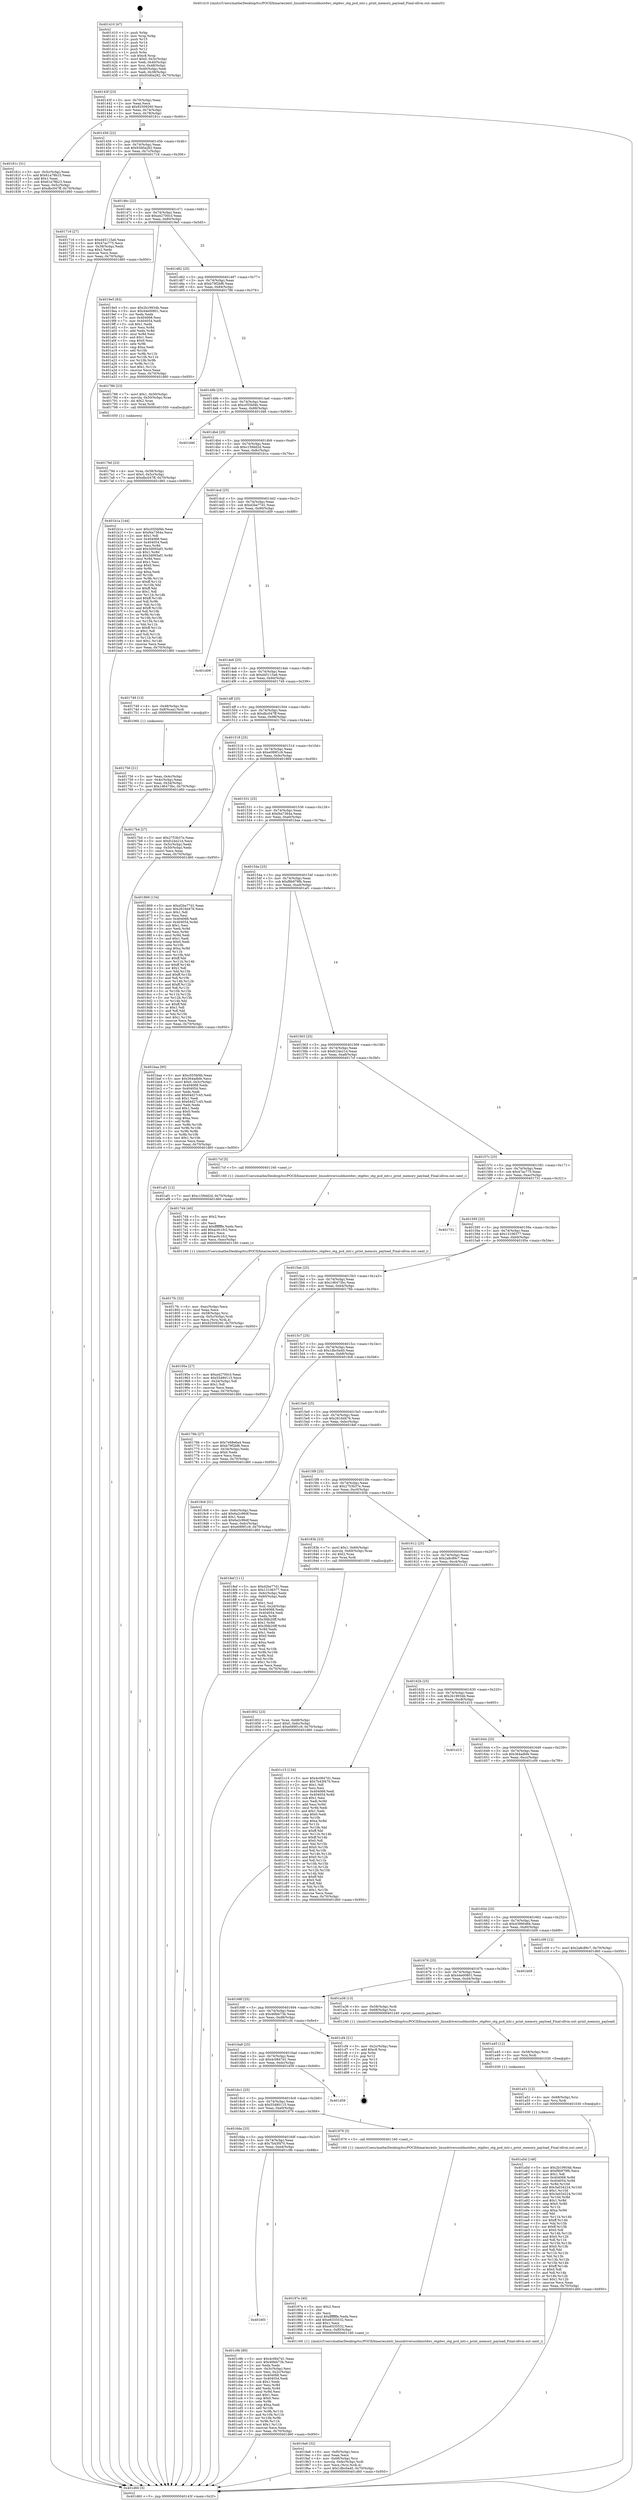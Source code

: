 digraph "0x401410" {
  label = "0x401410 (/mnt/c/Users/mathe/Desktop/tcc/POCII/binaries/extr_linuxdriversusbhostdwc_otgdwc_otg_pcd_intr.c_print_memory_payload_Final-ollvm.out::main(0))"
  labelloc = "t"
  node[shape=record]

  Entry [label="",width=0.3,height=0.3,shape=circle,fillcolor=black,style=filled]
  "0x40143f" [label="{
     0x40143f [23]\l
     | [instrs]\l
     &nbsp;&nbsp;0x40143f \<+3\>: mov -0x70(%rbp),%eax\l
     &nbsp;&nbsp;0x401442 \<+2\>: mov %eax,%ecx\l
     &nbsp;&nbsp;0x401444 \<+6\>: sub $0x92509260,%ecx\l
     &nbsp;&nbsp;0x40144a \<+3\>: mov %eax,-0x74(%rbp)\l
     &nbsp;&nbsp;0x40144d \<+3\>: mov %ecx,-0x78(%rbp)\l
     &nbsp;&nbsp;0x401450 \<+6\>: je 000000000040181c \<main+0x40c\>\l
  }"]
  "0x40181c" [label="{
     0x40181c [31]\l
     | [instrs]\l
     &nbsp;&nbsp;0x40181c \<+3\>: mov -0x5c(%rbp),%eax\l
     &nbsp;&nbsp;0x40181f \<+5\>: add $0x61a78b23,%eax\l
     &nbsp;&nbsp;0x401824 \<+3\>: add $0x1,%eax\l
     &nbsp;&nbsp;0x401827 \<+5\>: sub $0x61a78b23,%eax\l
     &nbsp;&nbsp;0x40182c \<+3\>: mov %eax,-0x5c(%rbp)\l
     &nbsp;&nbsp;0x40182f \<+7\>: movl $0xdbc047ff,-0x70(%rbp)\l
     &nbsp;&nbsp;0x401836 \<+5\>: jmp 0000000000401d60 \<main+0x950\>\l
  }"]
  "0x401456" [label="{
     0x401456 [22]\l
     | [instrs]\l
     &nbsp;&nbsp;0x401456 \<+5\>: jmp 000000000040145b \<main+0x4b\>\l
     &nbsp;&nbsp;0x40145b \<+3\>: mov -0x74(%rbp),%eax\l
     &nbsp;&nbsp;0x40145e \<+5\>: sub $0x93d0a282,%eax\l
     &nbsp;&nbsp;0x401463 \<+3\>: mov %eax,-0x7c(%rbp)\l
     &nbsp;&nbsp;0x401466 \<+6\>: je 0000000000401716 \<main+0x306\>\l
  }"]
  Exit [label="",width=0.3,height=0.3,shape=circle,fillcolor=black,style=filled,peripheries=2]
  "0x401716" [label="{
     0x401716 [27]\l
     | [instrs]\l
     &nbsp;&nbsp;0x401716 \<+5\>: mov $0xd45115a6,%eax\l
     &nbsp;&nbsp;0x40171b \<+5\>: mov $0x47ac775,%ecx\l
     &nbsp;&nbsp;0x401720 \<+3\>: mov -0x38(%rbp),%edx\l
     &nbsp;&nbsp;0x401723 \<+3\>: cmp $0x2,%edx\l
     &nbsp;&nbsp;0x401726 \<+3\>: cmovne %ecx,%eax\l
     &nbsp;&nbsp;0x401729 \<+3\>: mov %eax,-0x70(%rbp)\l
     &nbsp;&nbsp;0x40172c \<+5\>: jmp 0000000000401d60 \<main+0x950\>\l
  }"]
  "0x40146c" [label="{
     0x40146c [22]\l
     | [instrs]\l
     &nbsp;&nbsp;0x40146c \<+5\>: jmp 0000000000401471 \<main+0x61\>\l
     &nbsp;&nbsp;0x401471 \<+3\>: mov -0x74(%rbp),%eax\l
     &nbsp;&nbsp;0x401474 \<+5\>: sub $0xa42700c3,%eax\l
     &nbsp;&nbsp;0x401479 \<+3\>: mov %eax,-0x80(%rbp)\l
     &nbsp;&nbsp;0x40147c \<+6\>: je 00000000004019e5 \<main+0x5d5\>\l
  }"]
  "0x401d60" [label="{
     0x401d60 [5]\l
     | [instrs]\l
     &nbsp;&nbsp;0x401d60 \<+5\>: jmp 000000000040143f \<main+0x2f\>\l
  }"]
  "0x401410" [label="{
     0x401410 [47]\l
     | [instrs]\l
     &nbsp;&nbsp;0x401410 \<+1\>: push %rbp\l
     &nbsp;&nbsp;0x401411 \<+3\>: mov %rsp,%rbp\l
     &nbsp;&nbsp;0x401414 \<+2\>: push %r15\l
     &nbsp;&nbsp;0x401416 \<+2\>: push %r14\l
     &nbsp;&nbsp;0x401418 \<+2\>: push %r13\l
     &nbsp;&nbsp;0x40141a \<+2\>: push %r12\l
     &nbsp;&nbsp;0x40141c \<+1\>: push %rbx\l
     &nbsp;&nbsp;0x40141d \<+7\>: sub $0xc8,%rsp\l
     &nbsp;&nbsp;0x401424 \<+7\>: movl $0x0,-0x3c(%rbp)\l
     &nbsp;&nbsp;0x40142b \<+3\>: mov %edi,-0x40(%rbp)\l
     &nbsp;&nbsp;0x40142e \<+4\>: mov %rsi,-0x48(%rbp)\l
     &nbsp;&nbsp;0x401432 \<+3\>: mov -0x40(%rbp),%edi\l
     &nbsp;&nbsp;0x401435 \<+3\>: mov %edi,-0x38(%rbp)\l
     &nbsp;&nbsp;0x401438 \<+7\>: movl $0x93d0a282,-0x70(%rbp)\l
  }"]
  "0x4016f3" [label="{
     0x4016f3\l
  }", style=dashed]
  "0x4019e5" [label="{
     0x4019e5 [83]\l
     | [instrs]\l
     &nbsp;&nbsp;0x4019e5 \<+5\>: mov $0x2b19934b,%eax\l
     &nbsp;&nbsp;0x4019ea \<+5\>: mov $0x44e00801,%ecx\l
     &nbsp;&nbsp;0x4019ef \<+2\>: xor %edx,%edx\l
     &nbsp;&nbsp;0x4019f1 \<+7\>: mov 0x404068,%esi\l
     &nbsp;&nbsp;0x4019f8 \<+7\>: mov 0x404054,%edi\l
     &nbsp;&nbsp;0x4019ff \<+3\>: sub $0x1,%edx\l
     &nbsp;&nbsp;0x401a02 \<+3\>: mov %esi,%r8d\l
     &nbsp;&nbsp;0x401a05 \<+3\>: add %edx,%r8d\l
     &nbsp;&nbsp;0x401a08 \<+4\>: imul %r8d,%esi\l
     &nbsp;&nbsp;0x401a0c \<+3\>: and $0x1,%esi\l
     &nbsp;&nbsp;0x401a0f \<+3\>: cmp $0x0,%esi\l
     &nbsp;&nbsp;0x401a12 \<+4\>: sete %r9b\l
     &nbsp;&nbsp;0x401a16 \<+3\>: cmp $0xa,%edi\l
     &nbsp;&nbsp;0x401a19 \<+4\>: setl %r10b\l
     &nbsp;&nbsp;0x401a1d \<+3\>: mov %r9b,%r11b\l
     &nbsp;&nbsp;0x401a20 \<+3\>: and %r10b,%r11b\l
     &nbsp;&nbsp;0x401a23 \<+3\>: xor %r10b,%r9b\l
     &nbsp;&nbsp;0x401a26 \<+3\>: or %r9b,%r11b\l
     &nbsp;&nbsp;0x401a29 \<+4\>: test $0x1,%r11b\l
     &nbsp;&nbsp;0x401a2d \<+3\>: cmovne %ecx,%eax\l
     &nbsp;&nbsp;0x401a30 \<+3\>: mov %eax,-0x70(%rbp)\l
     &nbsp;&nbsp;0x401a33 \<+5\>: jmp 0000000000401d60 \<main+0x950\>\l
  }"]
  "0x401482" [label="{
     0x401482 [25]\l
     | [instrs]\l
     &nbsp;&nbsp;0x401482 \<+5\>: jmp 0000000000401487 \<main+0x77\>\l
     &nbsp;&nbsp;0x401487 \<+3\>: mov -0x74(%rbp),%eax\l
     &nbsp;&nbsp;0x40148a \<+5\>: sub $0xb79f2bf6,%eax\l
     &nbsp;&nbsp;0x40148f \<+6\>: mov %eax,-0x84(%rbp)\l
     &nbsp;&nbsp;0x401495 \<+6\>: je 0000000000401786 \<main+0x376\>\l
  }"]
  "0x401c9b" [label="{
     0x401c9b [89]\l
     | [instrs]\l
     &nbsp;&nbsp;0x401c9b \<+5\>: mov $0x4c0847d1,%eax\l
     &nbsp;&nbsp;0x401ca0 \<+5\>: mov $0x46feb73b,%ecx\l
     &nbsp;&nbsp;0x401ca5 \<+2\>: xor %edx,%edx\l
     &nbsp;&nbsp;0x401ca7 \<+3\>: mov -0x3c(%rbp),%esi\l
     &nbsp;&nbsp;0x401caa \<+3\>: mov %esi,-0x2c(%rbp)\l
     &nbsp;&nbsp;0x401cad \<+7\>: mov 0x404068,%esi\l
     &nbsp;&nbsp;0x401cb4 \<+7\>: mov 0x404054,%edi\l
     &nbsp;&nbsp;0x401cbb \<+3\>: sub $0x1,%edx\l
     &nbsp;&nbsp;0x401cbe \<+3\>: mov %esi,%r8d\l
     &nbsp;&nbsp;0x401cc1 \<+3\>: add %edx,%r8d\l
     &nbsp;&nbsp;0x401cc4 \<+4\>: imul %r8d,%esi\l
     &nbsp;&nbsp;0x401cc8 \<+3\>: and $0x1,%esi\l
     &nbsp;&nbsp;0x401ccb \<+3\>: cmp $0x0,%esi\l
     &nbsp;&nbsp;0x401cce \<+4\>: sete %r9b\l
     &nbsp;&nbsp;0x401cd2 \<+3\>: cmp $0xa,%edi\l
     &nbsp;&nbsp;0x401cd5 \<+4\>: setl %r10b\l
     &nbsp;&nbsp;0x401cd9 \<+3\>: mov %r9b,%r11b\l
     &nbsp;&nbsp;0x401cdc \<+3\>: and %r10b,%r11b\l
     &nbsp;&nbsp;0x401cdf \<+3\>: xor %r10b,%r9b\l
     &nbsp;&nbsp;0x401ce2 \<+3\>: or %r9b,%r11b\l
     &nbsp;&nbsp;0x401ce5 \<+4\>: test $0x1,%r11b\l
     &nbsp;&nbsp;0x401ce9 \<+3\>: cmovne %ecx,%eax\l
     &nbsp;&nbsp;0x401cec \<+3\>: mov %eax,-0x70(%rbp)\l
     &nbsp;&nbsp;0x401cef \<+5\>: jmp 0000000000401d60 \<main+0x950\>\l
  }"]
  "0x401786" [label="{
     0x401786 [23]\l
     | [instrs]\l
     &nbsp;&nbsp;0x401786 \<+7\>: movl $0x1,-0x50(%rbp)\l
     &nbsp;&nbsp;0x40178d \<+4\>: movslq -0x50(%rbp),%rax\l
     &nbsp;&nbsp;0x401791 \<+4\>: shl $0x2,%rax\l
     &nbsp;&nbsp;0x401795 \<+3\>: mov %rax,%rdi\l
     &nbsp;&nbsp;0x401798 \<+5\>: call 0000000000401050 \<malloc@plt\>\l
     | [calls]\l
     &nbsp;&nbsp;0x401050 \{1\} (unknown)\l
  }"]
  "0x40149b" [label="{
     0x40149b [25]\l
     | [instrs]\l
     &nbsp;&nbsp;0x40149b \<+5\>: jmp 00000000004014a0 \<main+0x90\>\l
     &nbsp;&nbsp;0x4014a0 \<+3\>: mov -0x74(%rbp),%eax\l
     &nbsp;&nbsp;0x4014a3 \<+5\>: sub $0xc055bf4b,%eax\l
     &nbsp;&nbsp;0x4014a8 \<+6\>: mov %eax,-0x88(%rbp)\l
     &nbsp;&nbsp;0x4014ae \<+6\>: je 0000000000401d46 \<main+0x936\>\l
  }"]
  "0x401a5d" [label="{
     0x401a5d [148]\l
     | [instrs]\l
     &nbsp;&nbsp;0x401a5d \<+5\>: mov $0x2b19934b,%eax\l
     &nbsp;&nbsp;0x401a62 \<+5\>: mov $0xf8b979fb,%ecx\l
     &nbsp;&nbsp;0x401a67 \<+2\>: mov $0x1,%dl\l
     &nbsp;&nbsp;0x401a69 \<+8\>: mov 0x404068,%r8d\l
     &nbsp;&nbsp;0x401a71 \<+8\>: mov 0x404054,%r9d\l
     &nbsp;&nbsp;0x401a79 \<+3\>: mov %r8d,%r10d\l
     &nbsp;&nbsp;0x401a7c \<+7\>: add $0x3a034224,%r10d\l
     &nbsp;&nbsp;0x401a83 \<+4\>: sub $0x1,%r10d\l
     &nbsp;&nbsp;0x401a87 \<+7\>: sub $0x3a034224,%r10d\l
     &nbsp;&nbsp;0x401a8e \<+4\>: imul %r10d,%r8d\l
     &nbsp;&nbsp;0x401a92 \<+4\>: and $0x1,%r8d\l
     &nbsp;&nbsp;0x401a96 \<+4\>: cmp $0x0,%r8d\l
     &nbsp;&nbsp;0x401a9a \<+4\>: sete %r11b\l
     &nbsp;&nbsp;0x401a9e \<+4\>: cmp $0xa,%r9d\l
     &nbsp;&nbsp;0x401aa2 \<+3\>: setl %bl\l
     &nbsp;&nbsp;0x401aa5 \<+3\>: mov %r11b,%r14b\l
     &nbsp;&nbsp;0x401aa8 \<+4\>: xor $0xff,%r14b\l
     &nbsp;&nbsp;0x401aac \<+3\>: mov %bl,%r15b\l
     &nbsp;&nbsp;0x401aaf \<+4\>: xor $0xff,%r15b\l
     &nbsp;&nbsp;0x401ab3 \<+3\>: xor $0x0,%dl\l
     &nbsp;&nbsp;0x401ab6 \<+3\>: mov %r14b,%r12b\l
     &nbsp;&nbsp;0x401ab9 \<+4\>: and $0x0,%r12b\l
     &nbsp;&nbsp;0x401abd \<+3\>: and %dl,%r11b\l
     &nbsp;&nbsp;0x401ac0 \<+3\>: mov %r15b,%r13b\l
     &nbsp;&nbsp;0x401ac3 \<+4\>: and $0x0,%r13b\l
     &nbsp;&nbsp;0x401ac7 \<+2\>: and %dl,%bl\l
     &nbsp;&nbsp;0x401ac9 \<+3\>: or %r11b,%r12b\l
     &nbsp;&nbsp;0x401acc \<+3\>: or %bl,%r13b\l
     &nbsp;&nbsp;0x401acf \<+3\>: xor %r13b,%r12b\l
     &nbsp;&nbsp;0x401ad2 \<+3\>: or %r15b,%r14b\l
     &nbsp;&nbsp;0x401ad5 \<+4\>: xor $0xff,%r14b\l
     &nbsp;&nbsp;0x401ad9 \<+3\>: or $0x0,%dl\l
     &nbsp;&nbsp;0x401adc \<+3\>: and %dl,%r14b\l
     &nbsp;&nbsp;0x401adf \<+3\>: or %r14b,%r12b\l
     &nbsp;&nbsp;0x401ae2 \<+4\>: test $0x1,%r12b\l
     &nbsp;&nbsp;0x401ae6 \<+3\>: cmovne %ecx,%eax\l
     &nbsp;&nbsp;0x401ae9 \<+3\>: mov %eax,-0x70(%rbp)\l
     &nbsp;&nbsp;0x401aec \<+5\>: jmp 0000000000401d60 \<main+0x950\>\l
  }"]
  "0x401d46" [label="{
     0x401d46\l
  }", style=dashed]
  "0x4014b4" [label="{
     0x4014b4 [25]\l
     | [instrs]\l
     &nbsp;&nbsp;0x4014b4 \<+5\>: jmp 00000000004014b9 \<main+0xa9\>\l
     &nbsp;&nbsp;0x4014b9 \<+3\>: mov -0x74(%rbp),%eax\l
     &nbsp;&nbsp;0x4014bc \<+5\>: sub $0xc159dd2d,%eax\l
     &nbsp;&nbsp;0x4014c1 \<+6\>: mov %eax,-0x8c(%rbp)\l
     &nbsp;&nbsp;0x4014c7 \<+6\>: je 0000000000401b1a \<main+0x70a\>\l
  }"]
  "0x401a51" [label="{
     0x401a51 [12]\l
     | [instrs]\l
     &nbsp;&nbsp;0x401a51 \<+4\>: mov -0x68(%rbp),%rsi\l
     &nbsp;&nbsp;0x401a55 \<+3\>: mov %rsi,%rdi\l
     &nbsp;&nbsp;0x401a58 \<+5\>: call 0000000000401030 \<free@plt\>\l
     | [calls]\l
     &nbsp;&nbsp;0x401030 \{1\} (unknown)\l
  }"]
  "0x401b1a" [label="{
     0x401b1a [144]\l
     | [instrs]\l
     &nbsp;&nbsp;0x401b1a \<+5\>: mov $0xc055bf4b,%eax\l
     &nbsp;&nbsp;0x401b1f \<+5\>: mov $0xf4a7364a,%ecx\l
     &nbsp;&nbsp;0x401b24 \<+2\>: mov $0x1,%dl\l
     &nbsp;&nbsp;0x401b26 \<+7\>: mov 0x404068,%esi\l
     &nbsp;&nbsp;0x401b2d \<+7\>: mov 0x404054,%edi\l
     &nbsp;&nbsp;0x401b34 \<+3\>: mov %esi,%r8d\l
     &nbsp;&nbsp;0x401b37 \<+7\>: add $0x3d093af1,%r8d\l
     &nbsp;&nbsp;0x401b3e \<+4\>: sub $0x1,%r8d\l
     &nbsp;&nbsp;0x401b42 \<+7\>: sub $0x3d093af1,%r8d\l
     &nbsp;&nbsp;0x401b49 \<+4\>: imul %r8d,%esi\l
     &nbsp;&nbsp;0x401b4d \<+3\>: and $0x1,%esi\l
     &nbsp;&nbsp;0x401b50 \<+3\>: cmp $0x0,%esi\l
     &nbsp;&nbsp;0x401b53 \<+4\>: sete %r9b\l
     &nbsp;&nbsp;0x401b57 \<+3\>: cmp $0xa,%edi\l
     &nbsp;&nbsp;0x401b5a \<+4\>: setl %r10b\l
     &nbsp;&nbsp;0x401b5e \<+3\>: mov %r9b,%r11b\l
     &nbsp;&nbsp;0x401b61 \<+4\>: xor $0xff,%r11b\l
     &nbsp;&nbsp;0x401b65 \<+3\>: mov %r10b,%bl\l
     &nbsp;&nbsp;0x401b68 \<+3\>: xor $0xff,%bl\l
     &nbsp;&nbsp;0x401b6b \<+3\>: xor $0x1,%dl\l
     &nbsp;&nbsp;0x401b6e \<+3\>: mov %r11b,%r14b\l
     &nbsp;&nbsp;0x401b71 \<+4\>: and $0xff,%r14b\l
     &nbsp;&nbsp;0x401b75 \<+3\>: and %dl,%r9b\l
     &nbsp;&nbsp;0x401b78 \<+3\>: mov %bl,%r15b\l
     &nbsp;&nbsp;0x401b7b \<+4\>: and $0xff,%r15b\l
     &nbsp;&nbsp;0x401b7f \<+3\>: and %dl,%r10b\l
     &nbsp;&nbsp;0x401b82 \<+3\>: or %r9b,%r14b\l
     &nbsp;&nbsp;0x401b85 \<+3\>: or %r10b,%r15b\l
     &nbsp;&nbsp;0x401b88 \<+3\>: xor %r15b,%r14b\l
     &nbsp;&nbsp;0x401b8b \<+3\>: or %bl,%r11b\l
     &nbsp;&nbsp;0x401b8e \<+4\>: xor $0xff,%r11b\l
     &nbsp;&nbsp;0x401b92 \<+3\>: or $0x1,%dl\l
     &nbsp;&nbsp;0x401b95 \<+3\>: and %dl,%r11b\l
     &nbsp;&nbsp;0x401b98 \<+3\>: or %r11b,%r14b\l
     &nbsp;&nbsp;0x401b9b \<+4\>: test $0x1,%r14b\l
     &nbsp;&nbsp;0x401b9f \<+3\>: cmovne %ecx,%eax\l
     &nbsp;&nbsp;0x401ba2 \<+3\>: mov %eax,-0x70(%rbp)\l
     &nbsp;&nbsp;0x401ba5 \<+5\>: jmp 0000000000401d60 \<main+0x950\>\l
  }"]
  "0x4014cd" [label="{
     0x4014cd [25]\l
     | [instrs]\l
     &nbsp;&nbsp;0x4014cd \<+5\>: jmp 00000000004014d2 \<main+0xc2\>\l
     &nbsp;&nbsp;0x4014d2 \<+3\>: mov -0x74(%rbp),%eax\l
     &nbsp;&nbsp;0x4014d5 \<+5\>: sub $0xd2be77d1,%eax\l
     &nbsp;&nbsp;0x4014da \<+6\>: mov %eax,-0x90(%rbp)\l
     &nbsp;&nbsp;0x4014e0 \<+6\>: je 0000000000401d09 \<main+0x8f9\>\l
  }"]
  "0x401a45" [label="{
     0x401a45 [12]\l
     | [instrs]\l
     &nbsp;&nbsp;0x401a45 \<+4\>: mov -0x58(%rbp),%rsi\l
     &nbsp;&nbsp;0x401a49 \<+3\>: mov %rsi,%rdi\l
     &nbsp;&nbsp;0x401a4c \<+5\>: call 0000000000401030 \<free@plt\>\l
     | [calls]\l
     &nbsp;&nbsp;0x401030 \{1\} (unknown)\l
  }"]
  "0x401d09" [label="{
     0x401d09\l
  }", style=dashed]
  "0x4014e6" [label="{
     0x4014e6 [25]\l
     | [instrs]\l
     &nbsp;&nbsp;0x4014e6 \<+5\>: jmp 00000000004014eb \<main+0xdb\>\l
     &nbsp;&nbsp;0x4014eb \<+3\>: mov -0x74(%rbp),%eax\l
     &nbsp;&nbsp;0x4014ee \<+5\>: sub $0xd45115a6,%eax\l
     &nbsp;&nbsp;0x4014f3 \<+6\>: mov %eax,-0x94(%rbp)\l
     &nbsp;&nbsp;0x4014f9 \<+6\>: je 0000000000401749 \<main+0x339\>\l
  }"]
  "0x4019a6" [label="{
     0x4019a6 [32]\l
     | [instrs]\l
     &nbsp;&nbsp;0x4019a6 \<+6\>: mov -0xf0(%rbp),%ecx\l
     &nbsp;&nbsp;0x4019ac \<+3\>: imul %eax,%ecx\l
     &nbsp;&nbsp;0x4019af \<+4\>: mov -0x68(%rbp),%rsi\l
     &nbsp;&nbsp;0x4019b3 \<+4\>: movslq -0x6c(%rbp),%rdi\l
     &nbsp;&nbsp;0x4019b7 \<+3\>: mov %ecx,(%rsi,%rdi,4)\l
     &nbsp;&nbsp;0x4019ba \<+7\>: movl $0x1dbc0a40,-0x70(%rbp)\l
     &nbsp;&nbsp;0x4019c1 \<+5\>: jmp 0000000000401d60 \<main+0x950\>\l
  }"]
  "0x401749" [label="{
     0x401749 [13]\l
     | [instrs]\l
     &nbsp;&nbsp;0x401749 \<+4\>: mov -0x48(%rbp),%rax\l
     &nbsp;&nbsp;0x40174d \<+4\>: mov 0x8(%rax),%rdi\l
     &nbsp;&nbsp;0x401751 \<+5\>: call 0000000000401060 \<atoi@plt\>\l
     | [calls]\l
     &nbsp;&nbsp;0x401060 \{1\} (unknown)\l
  }"]
  "0x4014ff" [label="{
     0x4014ff [25]\l
     | [instrs]\l
     &nbsp;&nbsp;0x4014ff \<+5\>: jmp 0000000000401504 \<main+0xf4\>\l
     &nbsp;&nbsp;0x401504 \<+3\>: mov -0x74(%rbp),%eax\l
     &nbsp;&nbsp;0x401507 \<+5\>: sub $0xdbc047ff,%eax\l
     &nbsp;&nbsp;0x40150c \<+6\>: mov %eax,-0x98(%rbp)\l
     &nbsp;&nbsp;0x401512 \<+6\>: je 00000000004017b4 \<main+0x3a4\>\l
  }"]
  "0x401756" [label="{
     0x401756 [21]\l
     | [instrs]\l
     &nbsp;&nbsp;0x401756 \<+3\>: mov %eax,-0x4c(%rbp)\l
     &nbsp;&nbsp;0x401759 \<+3\>: mov -0x4c(%rbp),%eax\l
     &nbsp;&nbsp;0x40175c \<+3\>: mov %eax,-0x34(%rbp)\l
     &nbsp;&nbsp;0x40175f \<+7\>: movl $0x1d6473bc,-0x70(%rbp)\l
     &nbsp;&nbsp;0x401766 \<+5\>: jmp 0000000000401d60 \<main+0x950\>\l
  }"]
  "0x40197e" [label="{
     0x40197e [40]\l
     | [instrs]\l
     &nbsp;&nbsp;0x40197e \<+5\>: mov $0x2,%ecx\l
     &nbsp;&nbsp;0x401983 \<+1\>: cltd\l
     &nbsp;&nbsp;0x401984 \<+2\>: idiv %ecx\l
     &nbsp;&nbsp;0x401986 \<+6\>: imul $0xfffffffe,%edx,%ecx\l
     &nbsp;&nbsp;0x40198c \<+6\>: add $0xe6335532,%ecx\l
     &nbsp;&nbsp;0x401992 \<+3\>: add $0x1,%ecx\l
     &nbsp;&nbsp;0x401995 \<+6\>: sub $0xe6335532,%ecx\l
     &nbsp;&nbsp;0x40199b \<+6\>: mov %ecx,-0xf0(%rbp)\l
     &nbsp;&nbsp;0x4019a1 \<+5\>: call 0000000000401160 \<next_i\>\l
     | [calls]\l
     &nbsp;&nbsp;0x401160 \{1\} (/mnt/c/Users/mathe/Desktop/tcc/POCII/binaries/extr_linuxdriversusbhostdwc_otgdwc_otg_pcd_intr.c_print_memory_payload_Final-ollvm.out::next_i)\l
  }"]
  "0x4017b4" [label="{
     0x4017b4 [27]\l
     | [instrs]\l
     &nbsp;&nbsp;0x4017b4 \<+5\>: mov $0x2753b37e,%eax\l
     &nbsp;&nbsp;0x4017b9 \<+5\>: mov $0xfc24e21d,%ecx\l
     &nbsp;&nbsp;0x4017be \<+3\>: mov -0x5c(%rbp),%edx\l
     &nbsp;&nbsp;0x4017c1 \<+3\>: cmp -0x50(%rbp),%edx\l
     &nbsp;&nbsp;0x4017c4 \<+3\>: cmovl %ecx,%eax\l
     &nbsp;&nbsp;0x4017c7 \<+3\>: mov %eax,-0x70(%rbp)\l
     &nbsp;&nbsp;0x4017ca \<+5\>: jmp 0000000000401d60 \<main+0x950\>\l
  }"]
  "0x401518" [label="{
     0x401518 [25]\l
     | [instrs]\l
     &nbsp;&nbsp;0x401518 \<+5\>: jmp 000000000040151d \<main+0x10d\>\l
     &nbsp;&nbsp;0x40151d \<+3\>: mov -0x74(%rbp),%eax\l
     &nbsp;&nbsp;0x401520 \<+5\>: sub $0xe089f1c9,%eax\l
     &nbsp;&nbsp;0x401525 \<+6\>: mov %eax,-0x9c(%rbp)\l
     &nbsp;&nbsp;0x40152b \<+6\>: je 0000000000401869 \<main+0x459\>\l
  }"]
  "0x4016da" [label="{
     0x4016da [25]\l
     | [instrs]\l
     &nbsp;&nbsp;0x4016da \<+5\>: jmp 00000000004016df \<main+0x2cf\>\l
     &nbsp;&nbsp;0x4016df \<+3\>: mov -0x74(%rbp),%eax\l
     &nbsp;&nbsp;0x4016e2 \<+5\>: sub $0x7b43f470,%eax\l
     &nbsp;&nbsp;0x4016e7 \<+6\>: mov %eax,-0xe4(%rbp)\l
     &nbsp;&nbsp;0x4016ed \<+6\>: je 0000000000401c9b \<main+0x88b\>\l
  }"]
  "0x401869" [label="{
     0x401869 [134]\l
     | [instrs]\l
     &nbsp;&nbsp;0x401869 \<+5\>: mov $0xd2be77d1,%eax\l
     &nbsp;&nbsp;0x40186e \<+5\>: mov $0x2616d476,%ecx\l
     &nbsp;&nbsp;0x401873 \<+2\>: mov $0x1,%dl\l
     &nbsp;&nbsp;0x401875 \<+2\>: xor %esi,%esi\l
     &nbsp;&nbsp;0x401877 \<+7\>: mov 0x404068,%edi\l
     &nbsp;&nbsp;0x40187e \<+8\>: mov 0x404054,%r8d\l
     &nbsp;&nbsp;0x401886 \<+3\>: sub $0x1,%esi\l
     &nbsp;&nbsp;0x401889 \<+3\>: mov %edi,%r9d\l
     &nbsp;&nbsp;0x40188c \<+3\>: add %esi,%r9d\l
     &nbsp;&nbsp;0x40188f \<+4\>: imul %r9d,%edi\l
     &nbsp;&nbsp;0x401893 \<+3\>: and $0x1,%edi\l
     &nbsp;&nbsp;0x401896 \<+3\>: cmp $0x0,%edi\l
     &nbsp;&nbsp;0x401899 \<+4\>: sete %r10b\l
     &nbsp;&nbsp;0x40189d \<+4\>: cmp $0xa,%r8d\l
     &nbsp;&nbsp;0x4018a1 \<+4\>: setl %r11b\l
     &nbsp;&nbsp;0x4018a5 \<+3\>: mov %r10b,%bl\l
     &nbsp;&nbsp;0x4018a8 \<+3\>: xor $0xff,%bl\l
     &nbsp;&nbsp;0x4018ab \<+3\>: mov %r11b,%r14b\l
     &nbsp;&nbsp;0x4018ae \<+4\>: xor $0xff,%r14b\l
     &nbsp;&nbsp;0x4018b2 \<+3\>: xor $0x1,%dl\l
     &nbsp;&nbsp;0x4018b5 \<+3\>: mov %bl,%r15b\l
     &nbsp;&nbsp;0x4018b8 \<+4\>: and $0xff,%r15b\l
     &nbsp;&nbsp;0x4018bc \<+3\>: and %dl,%r10b\l
     &nbsp;&nbsp;0x4018bf \<+3\>: mov %r14b,%r12b\l
     &nbsp;&nbsp;0x4018c2 \<+4\>: and $0xff,%r12b\l
     &nbsp;&nbsp;0x4018c6 \<+3\>: and %dl,%r11b\l
     &nbsp;&nbsp;0x4018c9 \<+3\>: or %r10b,%r15b\l
     &nbsp;&nbsp;0x4018cc \<+3\>: or %r11b,%r12b\l
     &nbsp;&nbsp;0x4018cf \<+3\>: xor %r12b,%r15b\l
     &nbsp;&nbsp;0x4018d2 \<+3\>: or %r14b,%bl\l
     &nbsp;&nbsp;0x4018d5 \<+3\>: xor $0xff,%bl\l
     &nbsp;&nbsp;0x4018d8 \<+3\>: or $0x1,%dl\l
     &nbsp;&nbsp;0x4018db \<+2\>: and %dl,%bl\l
     &nbsp;&nbsp;0x4018dd \<+3\>: or %bl,%r15b\l
     &nbsp;&nbsp;0x4018e0 \<+4\>: test $0x1,%r15b\l
     &nbsp;&nbsp;0x4018e4 \<+3\>: cmovne %ecx,%eax\l
     &nbsp;&nbsp;0x4018e7 \<+3\>: mov %eax,-0x70(%rbp)\l
     &nbsp;&nbsp;0x4018ea \<+5\>: jmp 0000000000401d60 \<main+0x950\>\l
  }"]
  "0x401531" [label="{
     0x401531 [25]\l
     | [instrs]\l
     &nbsp;&nbsp;0x401531 \<+5\>: jmp 0000000000401536 \<main+0x126\>\l
     &nbsp;&nbsp;0x401536 \<+3\>: mov -0x74(%rbp),%eax\l
     &nbsp;&nbsp;0x401539 \<+5\>: sub $0xf4a7364a,%eax\l
     &nbsp;&nbsp;0x40153e \<+6\>: mov %eax,-0xa0(%rbp)\l
     &nbsp;&nbsp;0x401544 \<+6\>: je 0000000000401baa \<main+0x79a\>\l
  }"]
  "0x401979" [label="{
     0x401979 [5]\l
     | [instrs]\l
     &nbsp;&nbsp;0x401979 \<+5\>: call 0000000000401160 \<next_i\>\l
     | [calls]\l
     &nbsp;&nbsp;0x401160 \{1\} (/mnt/c/Users/mathe/Desktop/tcc/POCII/binaries/extr_linuxdriversusbhostdwc_otgdwc_otg_pcd_intr.c_print_memory_payload_Final-ollvm.out::next_i)\l
  }"]
  "0x401baa" [label="{
     0x401baa [95]\l
     | [instrs]\l
     &nbsp;&nbsp;0x401baa \<+5\>: mov $0xc055bf4b,%eax\l
     &nbsp;&nbsp;0x401baf \<+5\>: mov $0x364adbfe,%ecx\l
     &nbsp;&nbsp;0x401bb4 \<+7\>: movl $0x0,-0x3c(%rbp)\l
     &nbsp;&nbsp;0x401bbb \<+7\>: mov 0x404068,%edx\l
     &nbsp;&nbsp;0x401bc2 \<+7\>: mov 0x404054,%esi\l
     &nbsp;&nbsp;0x401bc9 \<+2\>: mov %edx,%edi\l
     &nbsp;&nbsp;0x401bcb \<+6\>: add $0x64d27c45,%edi\l
     &nbsp;&nbsp;0x401bd1 \<+3\>: sub $0x1,%edi\l
     &nbsp;&nbsp;0x401bd4 \<+6\>: sub $0x64d27c45,%edi\l
     &nbsp;&nbsp;0x401bda \<+3\>: imul %edi,%edx\l
     &nbsp;&nbsp;0x401bdd \<+3\>: and $0x1,%edx\l
     &nbsp;&nbsp;0x401be0 \<+3\>: cmp $0x0,%edx\l
     &nbsp;&nbsp;0x401be3 \<+4\>: sete %r8b\l
     &nbsp;&nbsp;0x401be7 \<+3\>: cmp $0xa,%esi\l
     &nbsp;&nbsp;0x401bea \<+4\>: setl %r9b\l
     &nbsp;&nbsp;0x401bee \<+3\>: mov %r8b,%r10b\l
     &nbsp;&nbsp;0x401bf1 \<+3\>: and %r9b,%r10b\l
     &nbsp;&nbsp;0x401bf4 \<+3\>: xor %r9b,%r8b\l
     &nbsp;&nbsp;0x401bf7 \<+3\>: or %r8b,%r10b\l
     &nbsp;&nbsp;0x401bfa \<+4\>: test $0x1,%r10b\l
     &nbsp;&nbsp;0x401bfe \<+3\>: cmovne %ecx,%eax\l
     &nbsp;&nbsp;0x401c01 \<+3\>: mov %eax,-0x70(%rbp)\l
     &nbsp;&nbsp;0x401c04 \<+5\>: jmp 0000000000401d60 \<main+0x950\>\l
  }"]
  "0x40154a" [label="{
     0x40154a [25]\l
     | [instrs]\l
     &nbsp;&nbsp;0x40154a \<+5\>: jmp 000000000040154f \<main+0x13f\>\l
     &nbsp;&nbsp;0x40154f \<+3\>: mov -0x74(%rbp),%eax\l
     &nbsp;&nbsp;0x401552 \<+5\>: sub $0xf8b979fb,%eax\l
     &nbsp;&nbsp;0x401557 \<+6\>: mov %eax,-0xa4(%rbp)\l
     &nbsp;&nbsp;0x40155d \<+6\>: je 0000000000401af1 \<main+0x6e1\>\l
  }"]
  "0x4016c1" [label="{
     0x4016c1 [25]\l
     | [instrs]\l
     &nbsp;&nbsp;0x4016c1 \<+5\>: jmp 00000000004016c6 \<main+0x2b6\>\l
     &nbsp;&nbsp;0x4016c6 \<+3\>: mov -0x74(%rbp),%eax\l
     &nbsp;&nbsp;0x4016c9 \<+5\>: sub $0x55480115,%eax\l
     &nbsp;&nbsp;0x4016ce \<+6\>: mov %eax,-0xe0(%rbp)\l
     &nbsp;&nbsp;0x4016d4 \<+6\>: je 0000000000401979 \<main+0x569\>\l
  }"]
  "0x401af1" [label="{
     0x401af1 [12]\l
     | [instrs]\l
     &nbsp;&nbsp;0x401af1 \<+7\>: movl $0xc159dd2d,-0x70(%rbp)\l
     &nbsp;&nbsp;0x401af8 \<+5\>: jmp 0000000000401d60 \<main+0x950\>\l
  }"]
  "0x401563" [label="{
     0x401563 [25]\l
     | [instrs]\l
     &nbsp;&nbsp;0x401563 \<+5\>: jmp 0000000000401568 \<main+0x158\>\l
     &nbsp;&nbsp;0x401568 \<+3\>: mov -0x74(%rbp),%eax\l
     &nbsp;&nbsp;0x40156b \<+5\>: sub $0xfc24e21d,%eax\l
     &nbsp;&nbsp;0x401570 \<+6\>: mov %eax,-0xa8(%rbp)\l
     &nbsp;&nbsp;0x401576 \<+6\>: je 00000000004017cf \<main+0x3bf\>\l
  }"]
  "0x401d59" [label="{
     0x401d59\l
  }", style=dashed]
  "0x4017cf" [label="{
     0x4017cf [5]\l
     | [instrs]\l
     &nbsp;&nbsp;0x4017cf \<+5\>: call 0000000000401160 \<next_i\>\l
     | [calls]\l
     &nbsp;&nbsp;0x401160 \{1\} (/mnt/c/Users/mathe/Desktop/tcc/POCII/binaries/extr_linuxdriversusbhostdwc_otgdwc_otg_pcd_intr.c_print_memory_payload_Final-ollvm.out::next_i)\l
  }"]
  "0x40157c" [label="{
     0x40157c [25]\l
     | [instrs]\l
     &nbsp;&nbsp;0x40157c \<+5\>: jmp 0000000000401581 \<main+0x171\>\l
     &nbsp;&nbsp;0x401581 \<+3\>: mov -0x74(%rbp),%eax\l
     &nbsp;&nbsp;0x401584 \<+5\>: sub $0x47ac775,%eax\l
     &nbsp;&nbsp;0x401589 \<+6\>: mov %eax,-0xac(%rbp)\l
     &nbsp;&nbsp;0x40158f \<+6\>: je 0000000000401731 \<main+0x321\>\l
  }"]
  "0x4016a8" [label="{
     0x4016a8 [25]\l
     | [instrs]\l
     &nbsp;&nbsp;0x4016a8 \<+5\>: jmp 00000000004016ad \<main+0x29d\>\l
     &nbsp;&nbsp;0x4016ad \<+3\>: mov -0x74(%rbp),%eax\l
     &nbsp;&nbsp;0x4016b0 \<+5\>: sub $0x4c0847d1,%eax\l
     &nbsp;&nbsp;0x4016b5 \<+6\>: mov %eax,-0xdc(%rbp)\l
     &nbsp;&nbsp;0x4016bb \<+6\>: je 0000000000401d59 \<main+0x949\>\l
  }"]
  "0x401731" [label="{
     0x401731\l
  }", style=dashed]
  "0x401595" [label="{
     0x401595 [25]\l
     | [instrs]\l
     &nbsp;&nbsp;0x401595 \<+5\>: jmp 000000000040159a \<main+0x18a\>\l
     &nbsp;&nbsp;0x40159a \<+3\>: mov -0x74(%rbp),%eax\l
     &nbsp;&nbsp;0x40159d \<+5\>: sub $0x13106377,%eax\l
     &nbsp;&nbsp;0x4015a2 \<+6\>: mov %eax,-0xb0(%rbp)\l
     &nbsp;&nbsp;0x4015a8 \<+6\>: je 000000000040195e \<main+0x54e\>\l
  }"]
  "0x401cf4" [label="{
     0x401cf4 [21]\l
     | [instrs]\l
     &nbsp;&nbsp;0x401cf4 \<+3\>: mov -0x2c(%rbp),%eax\l
     &nbsp;&nbsp;0x401cf7 \<+7\>: add $0xc8,%rsp\l
     &nbsp;&nbsp;0x401cfe \<+1\>: pop %rbx\l
     &nbsp;&nbsp;0x401cff \<+2\>: pop %r12\l
     &nbsp;&nbsp;0x401d01 \<+2\>: pop %r13\l
     &nbsp;&nbsp;0x401d03 \<+2\>: pop %r14\l
     &nbsp;&nbsp;0x401d05 \<+2\>: pop %r15\l
     &nbsp;&nbsp;0x401d07 \<+1\>: pop %rbp\l
     &nbsp;&nbsp;0x401d08 \<+1\>: ret\l
  }"]
  "0x40195e" [label="{
     0x40195e [27]\l
     | [instrs]\l
     &nbsp;&nbsp;0x40195e \<+5\>: mov $0xa42700c3,%eax\l
     &nbsp;&nbsp;0x401963 \<+5\>: mov $0x55480115,%ecx\l
     &nbsp;&nbsp;0x401968 \<+3\>: mov -0x2d(%rbp),%dl\l
     &nbsp;&nbsp;0x40196b \<+3\>: test $0x1,%dl\l
     &nbsp;&nbsp;0x40196e \<+3\>: cmovne %ecx,%eax\l
     &nbsp;&nbsp;0x401971 \<+3\>: mov %eax,-0x70(%rbp)\l
     &nbsp;&nbsp;0x401974 \<+5\>: jmp 0000000000401d60 \<main+0x950\>\l
  }"]
  "0x4015ae" [label="{
     0x4015ae [25]\l
     | [instrs]\l
     &nbsp;&nbsp;0x4015ae \<+5\>: jmp 00000000004015b3 \<main+0x1a3\>\l
     &nbsp;&nbsp;0x4015b3 \<+3\>: mov -0x74(%rbp),%eax\l
     &nbsp;&nbsp;0x4015b6 \<+5\>: sub $0x1d6473bc,%eax\l
     &nbsp;&nbsp;0x4015bb \<+6\>: mov %eax,-0xb4(%rbp)\l
     &nbsp;&nbsp;0x4015c1 \<+6\>: je 000000000040176b \<main+0x35b\>\l
  }"]
  "0x40168f" [label="{
     0x40168f [25]\l
     | [instrs]\l
     &nbsp;&nbsp;0x40168f \<+5\>: jmp 0000000000401694 \<main+0x284\>\l
     &nbsp;&nbsp;0x401694 \<+3\>: mov -0x74(%rbp),%eax\l
     &nbsp;&nbsp;0x401697 \<+5\>: sub $0x46feb73b,%eax\l
     &nbsp;&nbsp;0x40169c \<+6\>: mov %eax,-0xd8(%rbp)\l
     &nbsp;&nbsp;0x4016a2 \<+6\>: je 0000000000401cf4 \<main+0x8e4\>\l
  }"]
  "0x40176b" [label="{
     0x40176b [27]\l
     | [instrs]\l
     &nbsp;&nbsp;0x40176b \<+5\>: mov $0x7e68e6a4,%eax\l
     &nbsp;&nbsp;0x401770 \<+5\>: mov $0xb79f2bf6,%ecx\l
     &nbsp;&nbsp;0x401775 \<+3\>: mov -0x34(%rbp),%edx\l
     &nbsp;&nbsp;0x401778 \<+3\>: cmp $0x0,%edx\l
     &nbsp;&nbsp;0x40177b \<+3\>: cmove %ecx,%eax\l
     &nbsp;&nbsp;0x40177e \<+3\>: mov %eax,-0x70(%rbp)\l
     &nbsp;&nbsp;0x401781 \<+5\>: jmp 0000000000401d60 \<main+0x950\>\l
  }"]
  "0x4015c7" [label="{
     0x4015c7 [25]\l
     | [instrs]\l
     &nbsp;&nbsp;0x4015c7 \<+5\>: jmp 00000000004015cc \<main+0x1bc\>\l
     &nbsp;&nbsp;0x4015cc \<+3\>: mov -0x74(%rbp),%eax\l
     &nbsp;&nbsp;0x4015cf \<+5\>: sub $0x1dbc0a40,%eax\l
     &nbsp;&nbsp;0x4015d4 \<+6\>: mov %eax,-0xb8(%rbp)\l
     &nbsp;&nbsp;0x4015da \<+6\>: je 00000000004019c6 \<main+0x5b6\>\l
  }"]
  "0x40179d" [label="{
     0x40179d [23]\l
     | [instrs]\l
     &nbsp;&nbsp;0x40179d \<+4\>: mov %rax,-0x58(%rbp)\l
     &nbsp;&nbsp;0x4017a1 \<+7\>: movl $0x0,-0x5c(%rbp)\l
     &nbsp;&nbsp;0x4017a8 \<+7\>: movl $0xdbc047ff,-0x70(%rbp)\l
     &nbsp;&nbsp;0x4017af \<+5\>: jmp 0000000000401d60 \<main+0x950\>\l
  }"]
  "0x4017d4" [label="{
     0x4017d4 [40]\l
     | [instrs]\l
     &nbsp;&nbsp;0x4017d4 \<+5\>: mov $0x2,%ecx\l
     &nbsp;&nbsp;0x4017d9 \<+1\>: cltd\l
     &nbsp;&nbsp;0x4017da \<+2\>: idiv %ecx\l
     &nbsp;&nbsp;0x4017dc \<+6\>: imul $0xfffffffe,%edx,%ecx\l
     &nbsp;&nbsp;0x4017e2 \<+6\>: add $0xac0c1fc2,%ecx\l
     &nbsp;&nbsp;0x4017e8 \<+3\>: add $0x1,%ecx\l
     &nbsp;&nbsp;0x4017eb \<+6\>: sub $0xac0c1fc2,%ecx\l
     &nbsp;&nbsp;0x4017f1 \<+6\>: mov %ecx,-0xec(%rbp)\l
     &nbsp;&nbsp;0x4017f7 \<+5\>: call 0000000000401160 \<next_i\>\l
     | [calls]\l
     &nbsp;&nbsp;0x401160 \{1\} (/mnt/c/Users/mathe/Desktop/tcc/POCII/binaries/extr_linuxdriversusbhostdwc_otgdwc_otg_pcd_intr.c_print_memory_payload_Final-ollvm.out::next_i)\l
  }"]
  "0x4017fc" [label="{
     0x4017fc [32]\l
     | [instrs]\l
     &nbsp;&nbsp;0x4017fc \<+6\>: mov -0xec(%rbp),%ecx\l
     &nbsp;&nbsp;0x401802 \<+3\>: imul %eax,%ecx\l
     &nbsp;&nbsp;0x401805 \<+4\>: mov -0x58(%rbp),%rsi\l
     &nbsp;&nbsp;0x401809 \<+4\>: movslq -0x5c(%rbp),%rdi\l
     &nbsp;&nbsp;0x40180d \<+3\>: mov %ecx,(%rsi,%rdi,4)\l
     &nbsp;&nbsp;0x401810 \<+7\>: movl $0x92509260,-0x70(%rbp)\l
     &nbsp;&nbsp;0x401817 \<+5\>: jmp 0000000000401d60 \<main+0x950\>\l
  }"]
  "0x401a38" [label="{
     0x401a38 [13]\l
     | [instrs]\l
     &nbsp;&nbsp;0x401a38 \<+4\>: mov -0x58(%rbp),%rdi\l
     &nbsp;&nbsp;0x401a3c \<+4\>: mov -0x68(%rbp),%rsi\l
     &nbsp;&nbsp;0x401a40 \<+5\>: call 0000000000401240 \<print_memory_payload\>\l
     | [calls]\l
     &nbsp;&nbsp;0x401240 \{1\} (/mnt/c/Users/mathe/Desktop/tcc/POCII/binaries/extr_linuxdriversusbhostdwc_otgdwc_otg_pcd_intr.c_print_memory_payload_Final-ollvm.out::print_memory_payload)\l
  }"]
  "0x4019c6" [label="{
     0x4019c6 [31]\l
     | [instrs]\l
     &nbsp;&nbsp;0x4019c6 \<+3\>: mov -0x6c(%rbp),%eax\l
     &nbsp;&nbsp;0x4019c9 \<+5\>: add $0x6a2c96df,%eax\l
     &nbsp;&nbsp;0x4019ce \<+3\>: add $0x1,%eax\l
     &nbsp;&nbsp;0x4019d1 \<+5\>: sub $0x6a2c96df,%eax\l
     &nbsp;&nbsp;0x4019d6 \<+3\>: mov %eax,-0x6c(%rbp)\l
     &nbsp;&nbsp;0x4019d9 \<+7\>: movl $0xe089f1c9,-0x70(%rbp)\l
     &nbsp;&nbsp;0x4019e0 \<+5\>: jmp 0000000000401d60 \<main+0x950\>\l
  }"]
  "0x4015e0" [label="{
     0x4015e0 [25]\l
     | [instrs]\l
     &nbsp;&nbsp;0x4015e0 \<+5\>: jmp 00000000004015e5 \<main+0x1d5\>\l
     &nbsp;&nbsp;0x4015e5 \<+3\>: mov -0x74(%rbp),%eax\l
     &nbsp;&nbsp;0x4015e8 \<+5\>: sub $0x2616d476,%eax\l
     &nbsp;&nbsp;0x4015ed \<+6\>: mov %eax,-0xbc(%rbp)\l
     &nbsp;&nbsp;0x4015f3 \<+6\>: je 00000000004018ef \<main+0x4df\>\l
  }"]
  "0x401676" [label="{
     0x401676 [25]\l
     | [instrs]\l
     &nbsp;&nbsp;0x401676 \<+5\>: jmp 000000000040167b \<main+0x26b\>\l
     &nbsp;&nbsp;0x40167b \<+3\>: mov -0x74(%rbp),%eax\l
     &nbsp;&nbsp;0x40167e \<+5\>: sub $0x44e00801,%eax\l
     &nbsp;&nbsp;0x401683 \<+6\>: mov %eax,-0xd4(%rbp)\l
     &nbsp;&nbsp;0x401689 \<+6\>: je 0000000000401a38 \<main+0x628\>\l
  }"]
  "0x4018ef" [label="{
     0x4018ef [111]\l
     | [instrs]\l
     &nbsp;&nbsp;0x4018ef \<+5\>: mov $0xd2be77d1,%eax\l
     &nbsp;&nbsp;0x4018f4 \<+5\>: mov $0x13106377,%ecx\l
     &nbsp;&nbsp;0x4018f9 \<+3\>: mov -0x6c(%rbp),%edx\l
     &nbsp;&nbsp;0x4018fc \<+3\>: cmp -0x60(%rbp),%edx\l
     &nbsp;&nbsp;0x4018ff \<+4\>: setl %sil\l
     &nbsp;&nbsp;0x401903 \<+4\>: and $0x1,%sil\l
     &nbsp;&nbsp;0x401907 \<+4\>: mov %sil,-0x2d(%rbp)\l
     &nbsp;&nbsp;0x40190b \<+7\>: mov 0x404068,%edx\l
     &nbsp;&nbsp;0x401912 \<+7\>: mov 0x404054,%edi\l
     &nbsp;&nbsp;0x401919 \<+3\>: mov %edx,%r8d\l
     &nbsp;&nbsp;0x40191c \<+7\>: sub $0x3fdb20ff,%r8d\l
     &nbsp;&nbsp;0x401923 \<+4\>: sub $0x1,%r8d\l
     &nbsp;&nbsp;0x401927 \<+7\>: add $0x3fdb20ff,%r8d\l
     &nbsp;&nbsp;0x40192e \<+4\>: imul %r8d,%edx\l
     &nbsp;&nbsp;0x401932 \<+3\>: and $0x1,%edx\l
     &nbsp;&nbsp;0x401935 \<+3\>: cmp $0x0,%edx\l
     &nbsp;&nbsp;0x401938 \<+4\>: sete %sil\l
     &nbsp;&nbsp;0x40193c \<+3\>: cmp $0xa,%edi\l
     &nbsp;&nbsp;0x40193f \<+4\>: setl %r9b\l
     &nbsp;&nbsp;0x401943 \<+3\>: mov %sil,%r10b\l
     &nbsp;&nbsp;0x401946 \<+3\>: and %r9b,%r10b\l
     &nbsp;&nbsp;0x401949 \<+3\>: xor %r9b,%sil\l
     &nbsp;&nbsp;0x40194c \<+3\>: or %sil,%r10b\l
     &nbsp;&nbsp;0x40194f \<+4\>: test $0x1,%r10b\l
     &nbsp;&nbsp;0x401953 \<+3\>: cmovne %ecx,%eax\l
     &nbsp;&nbsp;0x401956 \<+3\>: mov %eax,-0x70(%rbp)\l
     &nbsp;&nbsp;0x401959 \<+5\>: jmp 0000000000401d60 \<main+0x950\>\l
  }"]
  "0x4015f9" [label="{
     0x4015f9 [25]\l
     | [instrs]\l
     &nbsp;&nbsp;0x4015f9 \<+5\>: jmp 00000000004015fe \<main+0x1ee\>\l
     &nbsp;&nbsp;0x4015fe \<+3\>: mov -0x74(%rbp),%eax\l
     &nbsp;&nbsp;0x401601 \<+5\>: sub $0x2753b37e,%eax\l
     &nbsp;&nbsp;0x401606 \<+6\>: mov %eax,-0xc0(%rbp)\l
     &nbsp;&nbsp;0x40160c \<+6\>: je 000000000040183b \<main+0x42b\>\l
  }"]
  "0x401b09" [label="{
     0x401b09\l
  }", style=dashed]
  "0x40183b" [label="{
     0x40183b [23]\l
     | [instrs]\l
     &nbsp;&nbsp;0x40183b \<+7\>: movl $0x1,-0x60(%rbp)\l
     &nbsp;&nbsp;0x401842 \<+4\>: movslq -0x60(%rbp),%rax\l
     &nbsp;&nbsp;0x401846 \<+4\>: shl $0x2,%rax\l
     &nbsp;&nbsp;0x40184a \<+3\>: mov %rax,%rdi\l
     &nbsp;&nbsp;0x40184d \<+5\>: call 0000000000401050 \<malloc@plt\>\l
     | [calls]\l
     &nbsp;&nbsp;0x401050 \{1\} (unknown)\l
  }"]
  "0x401612" [label="{
     0x401612 [25]\l
     | [instrs]\l
     &nbsp;&nbsp;0x401612 \<+5\>: jmp 0000000000401617 \<main+0x207\>\l
     &nbsp;&nbsp;0x401617 \<+3\>: mov -0x74(%rbp),%eax\l
     &nbsp;&nbsp;0x40161a \<+5\>: sub $0x2a8c89c7,%eax\l
     &nbsp;&nbsp;0x40161f \<+6\>: mov %eax,-0xc4(%rbp)\l
     &nbsp;&nbsp;0x401625 \<+6\>: je 0000000000401c15 \<main+0x805\>\l
  }"]
  "0x401852" [label="{
     0x401852 [23]\l
     | [instrs]\l
     &nbsp;&nbsp;0x401852 \<+4\>: mov %rax,-0x68(%rbp)\l
     &nbsp;&nbsp;0x401856 \<+7\>: movl $0x0,-0x6c(%rbp)\l
     &nbsp;&nbsp;0x40185d \<+7\>: movl $0xe089f1c9,-0x70(%rbp)\l
     &nbsp;&nbsp;0x401864 \<+5\>: jmp 0000000000401d60 \<main+0x950\>\l
  }"]
  "0x40165d" [label="{
     0x40165d [25]\l
     | [instrs]\l
     &nbsp;&nbsp;0x40165d \<+5\>: jmp 0000000000401662 \<main+0x252\>\l
     &nbsp;&nbsp;0x401662 \<+3\>: mov -0x74(%rbp),%eax\l
     &nbsp;&nbsp;0x401665 \<+5\>: sub $0x4399046b,%eax\l
     &nbsp;&nbsp;0x40166a \<+6\>: mov %eax,-0xd0(%rbp)\l
     &nbsp;&nbsp;0x401670 \<+6\>: je 0000000000401b09 \<main+0x6f9\>\l
  }"]
  "0x401c15" [label="{
     0x401c15 [134]\l
     | [instrs]\l
     &nbsp;&nbsp;0x401c15 \<+5\>: mov $0x4c0847d1,%eax\l
     &nbsp;&nbsp;0x401c1a \<+5\>: mov $0x7b43f470,%ecx\l
     &nbsp;&nbsp;0x401c1f \<+2\>: mov $0x1,%dl\l
     &nbsp;&nbsp;0x401c21 \<+2\>: xor %esi,%esi\l
     &nbsp;&nbsp;0x401c23 \<+7\>: mov 0x404068,%edi\l
     &nbsp;&nbsp;0x401c2a \<+8\>: mov 0x404054,%r8d\l
     &nbsp;&nbsp;0x401c32 \<+3\>: sub $0x1,%esi\l
     &nbsp;&nbsp;0x401c35 \<+3\>: mov %edi,%r9d\l
     &nbsp;&nbsp;0x401c38 \<+3\>: add %esi,%r9d\l
     &nbsp;&nbsp;0x401c3b \<+4\>: imul %r9d,%edi\l
     &nbsp;&nbsp;0x401c3f \<+3\>: and $0x1,%edi\l
     &nbsp;&nbsp;0x401c42 \<+3\>: cmp $0x0,%edi\l
     &nbsp;&nbsp;0x401c45 \<+4\>: sete %r10b\l
     &nbsp;&nbsp;0x401c49 \<+4\>: cmp $0xa,%r8d\l
     &nbsp;&nbsp;0x401c4d \<+4\>: setl %r11b\l
     &nbsp;&nbsp;0x401c51 \<+3\>: mov %r10b,%bl\l
     &nbsp;&nbsp;0x401c54 \<+3\>: xor $0xff,%bl\l
     &nbsp;&nbsp;0x401c57 \<+3\>: mov %r11b,%r14b\l
     &nbsp;&nbsp;0x401c5a \<+4\>: xor $0xff,%r14b\l
     &nbsp;&nbsp;0x401c5e \<+3\>: xor $0x0,%dl\l
     &nbsp;&nbsp;0x401c61 \<+3\>: mov %bl,%r15b\l
     &nbsp;&nbsp;0x401c64 \<+4\>: and $0x0,%r15b\l
     &nbsp;&nbsp;0x401c68 \<+3\>: and %dl,%r10b\l
     &nbsp;&nbsp;0x401c6b \<+3\>: mov %r14b,%r12b\l
     &nbsp;&nbsp;0x401c6e \<+4\>: and $0x0,%r12b\l
     &nbsp;&nbsp;0x401c72 \<+3\>: and %dl,%r11b\l
     &nbsp;&nbsp;0x401c75 \<+3\>: or %r10b,%r15b\l
     &nbsp;&nbsp;0x401c78 \<+3\>: or %r11b,%r12b\l
     &nbsp;&nbsp;0x401c7b \<+3\>: xor %r12b,%r15b\l
     &nbsp;&nbsp;0x401c7e \<+3\>: or %r14b,%bl\l
     &nbsp;&nbsp;0x401c81 \<+3\>: xor $0xff,%bl\l
     &nbsp;&nbsp;0x401c84 \<+3\>: or $0x0,%dl\l
     &nbsp;&nbsp;0x401c87 \<+2\>: and %dl,%bl\l
     &nbsp;&nbsp;0x401c89 \<+3\>: or %bl,%r15b\l
     &nbsp;&nbsp;0x401c8c \<+4\>: test $0x1,%r15b\l
     &nbsp;&nbsp;0x401c90 \<+3\>: cmovne %ecx,%eax\l
     &nbsp;&nbsp;0x401c93 \<+3\>: mov %eax,-0x70(%rbp)\l
     &nbsp;&nbsp;0x401c96 \<+5\>: jmp 0000000000401d60 \<main+0x950\>\l
  }"]
  "0x40162b" [label="{
     0x40162b [25]\l
     | [instrs]\l
     &nbsp;&nbsp;0x40162b \<+5\>: jmp 0000000000401630 \<main+0x220\>\l
     &nbsp;&nbsp;0x401630 \<+3\>: mov -0x74(%rbp),%eax\l
     &nbsp;&nbsp;0x401633 \<+5\>: sub $0x2b19934b,%eax\l
     &nbsp;&nbsp;0x401638 \<+6\>: mov %eax,-0xc8(%rbp)\l
     &nbsp;&nbsp;0x40163e \<+6\>: je 0000000000401d15 \<main+0x905\>\l
  }"]
  "0x401c09" [label="{
     0x401c09 [12]\l
     | [instrs]\l
     &nbsp;&nbsp;0x401c09 \<+7\>: movl $0x2a8c89c7,-0x70(%rbp)\l
     &nbsp;&nbsp;0x401c10 \<+5\>: jmp 0000000000401d60 \<main+0x950\>\l
  }"]
  "0x401d15" [label="{
     0x401d15\l
  }", style=dashed]
  "0x401644" [label="{
     0x401644 [25]\l
     | [instrs]\l
     &nbsp;&nbsp;0x401644 \<+5\>: jmp 0000000000401649 \<main+0x239\>\l
     &nbsp;&nbsp;0x401649 \<+3\>: mov -0x74(%rbp),%eax\l
     &nbsp;&nbsp;0x40164c \<+5\>: sub $0x364adbfe,%eax\l
     &nbsp;&nbsp;0x401651 \<+6\>: mov %eax,-0xcc(%rbp)\l
     &nbsp;&nbsp;0x401657 \<+6\>: je 0000000000401c09 \<main+0x7f9\>\l
  }"]
  Entry -> "0x401410" [label=" 1"]
  "0x40143f" -> "0x40181c" [label=" 1"]
  "0x40143f" -> "0x401456" [label=" 25"]
  "0x401cf4" -> Exit [label=" 1"]
  "0x401456" -> "0x401716" [label=" 1"]
  "0x401456" -> "0x40146c" [label=" 24"]
  "0x401716" -> "0x401d60" [label=" 1"]
  "0x401410" -> "0x40143f" [label=" 1"]
  "0x401d60" -> "0x40143f" [label=" 25"]
  "0x401c9b" -> "0x401d60" [label=" 1"]
  "0x40146c" -> "0x4019e5" [label=" 1"]
  "0x40146c" -> "0x401482" [label=" 23"]
  "0x4016da" -> "0x4016f3" [label=" 0"]
  "0x401482" -> "0x401786" [label=" 1"]
  "0x401482" -> "0x40149b" [label=" 22"]
  "0x4016da" -> "0x401c9b" [label=" 1"]
  "0x40149b" -> "0x401d46" [label=" 0"]
  "0x40149b" -> "0x4014b4" [label=" 22"]
  "0x401c15" -> "0x401d60" [label=" 1"]
  "0x4014b4" -> "0x401b1a" [label=" 1"]
  "0x4014b4" -> "0x4014cd" [label=" 21"]
  "0x401c09" -> "0x401d60" [label=" 1"]
  "0x4014cd" -> "0x401d09" [label=" 0"]
  "0x4014cd" -> "0x4014e6" [label=" 21"]
  "0x401baa" -> "0x401d60" [label=" 1"]
  "0x4014e6" -> "0x401749" [label=" 1"]
  "0x4014e6" -> "0x4014ff" [label=" 20"]
  "0x401749" -> "0x401756" [label=" 1"]
  "0x401756" -> "0x401d60" [label=" 1"]
  "0x401b1a" -> "0x401d60" [label=" 1"]
  "0x4014ff" -> "0x4017b4" [label=" 2"]
  "0x4014ff" -> "0x401518" [label=" 18"]
  "0x401af1" -> "0x401d60" [label=" 1"]
  "0x401518" -> "0x401869" [label=" 2"]
  "0x401518" -> "0x401531" [label=" 16"]
  "0x401a5d" -> "0x401d60" [label=" 1"]
  "0x401531" -> "0x401baa" [label=" 1"]
  "0x401531" -> "0x40154a" [label=" 15"]
  "0x401a51" -> "0x401a5d" [label=" 1"]
  "0x40154a" -> "0x401af1" [label=" 1"]
  "0x40154a" -> "0x401563" [label=" 14"]
  "0x401a38" -> "0x401a45" [label=" 1"]
  "0x401563" -> "0x4017cf" [label=" 1"]
  "0x401563" -> "0x40157c" [label=" 13"]
  "0x4019e5" -> "0x401d60" [label=" 1"]
  "0x40157c" -> "0x401731" [label=" 0"]
  "0x40157c" -> "0x401595" [label=" 13"]
  "0x4019a6" -> "0x401d60" [label=" 1"]
  "0x401595" -> "0x40195e" [label=" 2"]
  "0x401595" -> "0x4015ae" [label=" 11"]
  "0x40197e" -> "0x4019a6" [label=" 1"]
  "0x4015ae" -> "0x40176b" [label=" 1"]
  "0x4015ae" -> "0x4015c7" [label=" 10"]
  "0x40176b" -> "0x401d60" [label=" 1"]
  "0x401786" -> "0x40179d" [label=" 1"]
  "0x40179d" -> "0x401d60" [label=" 1"]
  "0x4017b4" -> "0x401d60" [label=" 2"]
  "0x4017cf" -> "0x4017d4" [label=" 1"]
  "0x4017d4" -> "0x4017fc" [label=" 1"]
  "0x4017fc" -> "0x401d60" [label=" 1"]
  "0x40181c" -> "0x401d60" [label=" 1"]
  "0x4016c1" -> "0x4016da" [label=" 1"]
  "0x4015c7" -> "0x4019c6" [label=" 1"]
  "0x4015c7" -> "0x4015e0" [label=" 9"]
  "0x4016c1" -> "0x401979" [label=" 1"]
  "0x4015e0" -> "0x4018ef" [label=" 2"]
  "0x4015e0" -> "0x4015f9" [label=" 7"]
  "0x4016a8" -> "0x4016c1" [label=" 2"]
  "0x4015f9" -> "0x40183b" [label=" 1"]
  "0x4015f9" -> "0x401612" [label=" 6"]
  "0x40183b" -> "0x401852" [label=" 1"]
  "0x401852" -> "0x401d60" [label=" 1"]
  "0x401869" -> "0x401d60" [label=" 2"]
  "0x4018ef" -> "0x401d60" [label=" 2"]
  "0x40195e" -> "0x401d60" [label=" 2"]
  "0x4016a8" -> "0x401d59" [label=" 0"]
  "0x401612" -> "0x401c15" [label=" 1"]
  "0x401612" -> "0x40162b" [label=" 5"]
  "0x40168f" -> "0x4016a8" [label=" 2"]
  "0x40162b" -> "0x401d15" [label=" 0"]
  "0x40162b" -> "0x401644" [label=" 5"]
  "0x40168f" -> "0x401cf4" [label=" 1"]
  "0x401644" -> "0x401c09" [label=" 1"]
  "0x401644" -> "0x40165d" [label=" 4"]
  "0x4019c6" -> "0x401d60" [label=" 1"]
  "0x40165d" -> "0x401b09" [label=" 0"]
  "0x40165d" -> "0x401676" [label=" 4"]
  "0x401a45" -> "0x401a51" [label=" 1"]
  "0x401676" -> "0x401a38" [label=" 1"]
  "0x401676" -> "0x40168f" [label=" 3"]
  "0x401979" -> "0x40197e" [label=" 1"]
}
